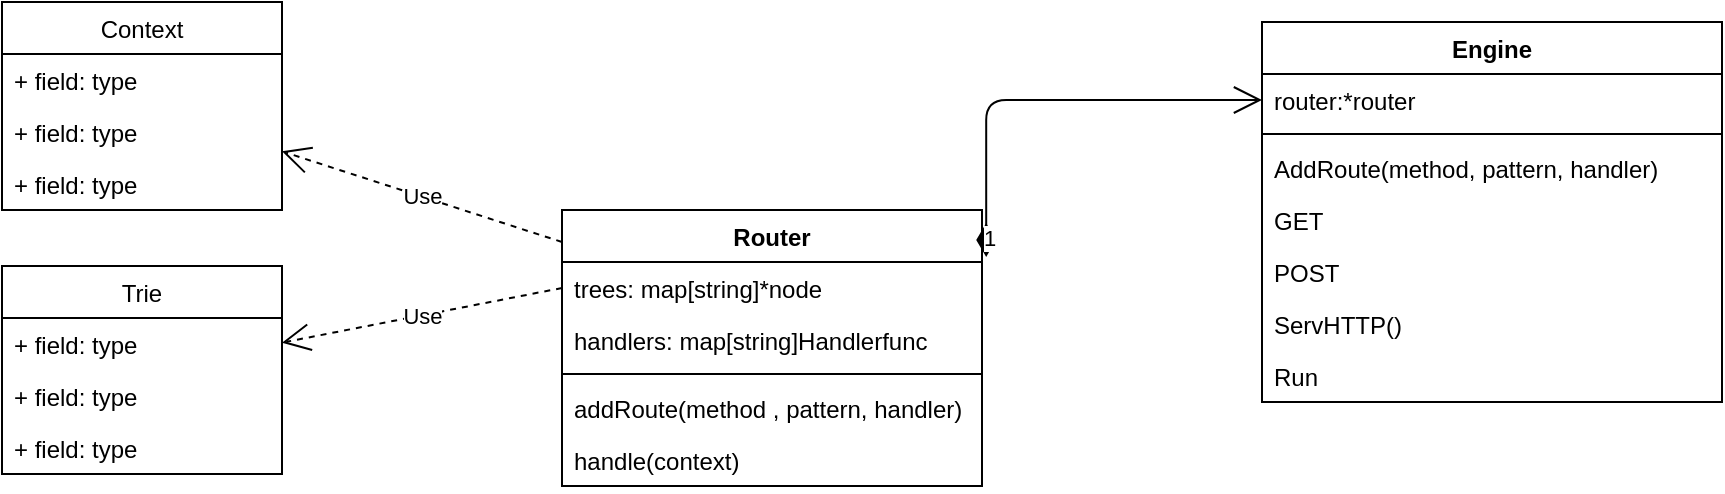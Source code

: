 <mxfile version="14.1.8" type="github"><diagram id="cwYK6NCPl9vUeqt7vvDb" name="Page-1"><mxGraphModel dx="1466" dy="418" grid="1" gridSize="10" guides="1" tooltips="1" connect="1" arrows="1" fold="1" page="1" pageScale="1" pageWidth="827" pageHeight="1169" math="0" shadow="0"><root><mxCell id="0"/><mxCell id="1" parent="0"/><mxCell id="jOFKqVhNUVXn9UCXQJYg-1" value="Router" style="swimlane;fontStyle=1;align=center;verticalAlign=top;childLayout=stackLayout;horizontal=1;startSize=26;horizontalStack=0;resizeParent=1;resizeParentMax=0;resizeLast=0;collapsible=1;marginBottom=0;deletable=1;" parent="1" vertex="1"><mxGeometry x="70" y="134" width="210" height="138" as="geometry"/></mxCell><mxCell id="jOFKqVhNUVXn9UCXQJYg-2" value="trees: map[string]*node" style="text;strokeColor=none;fillColor=none;align=left;verticalAlign=top;spacingLeft=4;spacingRight=4;overflow=hidden;rotatable=0;points=[[0,0.5],[1,0.5]];portConstraint=eastwest;" parent="jOFKqVhNUVXn9UCXQJYg-1" vertex="1"><mxGeometry y="26" width="210" height="26" as="geometry"/></mxCell><mxCell id="jOFKqVhNUVXn9UCXQJYg-26" value="handlers: map[string]Handlerfunc" style="text;strokeColor=none;fillColor=none;align=left;verticalAlign=top;spacingLeft=4;spacingRight=4;overflow=hidden;rotatable=0;points=[[0,0.5],[1,0.5]];portConstraint=eastwest;" parent="jOFKqVhNUVXn9UCXQJYg-1" vertex="1"><mxGeometry y="52" width="210" height="26" as="geometry"/></mxCell><mxCell id="jOFKqVhNUVXn9UCXQJYg-3" value="" style="line;strokeWidth=1;fillColor=none;align=left;verticalAlign=middle;spacingTop=-1;spacingLeft=3;spacingRight=3;rotatable=0;labelPosition=right;points=[];portConstraint=eastwest;" parent="jOFKqVhNUVXn9UCXQJYg-1" vertex="1"><mxGeometry y="78" width="210" height="8" as="geometry"/></mxCell><mxCell id="jOFKqVhNUVXn9UCXQJYg-4" value="addRoute(method , pattern, handler)" style="text;strokeColor=none;fillColor=none;align=left;verticalAlign=top;spacingLeft=4;spacingRight=4;overflow=hidden;rotatable=0;points=[[0,0.5],[1,0.5]];portConstraint=eastwest;" parent="jOFKqVhNUVXn9UCXQJYg-1" vertex="1"><mxGeometry y="86" width="210" height="26" as="geometry"/></mxCell><mxCell id="jOFKqVhNUVXn9UCXQJYg-31" value="handle(context)" style="text;strokeColor=none;fillColor=none;align=left;verticalAlign=top;spacingLeft=4;spacingRight=4;overflow=hidden;rotatable=0;points=[[0,0.5],[1,0.5]];portConstraint=eastwest;" parent="jOFKqVhNUVXn9UCXQJYg-1" vertex="1"><mxGeometry y="112" width="210" height="26" as="geometry"/></mxCell><mxCell id="jOFKqVhNUVXn9UCXQJYg-5" value="Engine" style="swimlane;fontStyle=1;align=center;verticalAlign=top;childLayout=stackLayout;horizontal=1;startSize=26;horizontalStack=0;resizeParent=1;resizeParentMax=0;resizeLast=0;collapsible=1;marginBottom=0;" parent="1" vertex="1"><mxGeometry x="420" y="40" width="230" height="190" as="geometry"/></mxCell><mxCell id="jOFKqVhNUVXn9UCXQJYg-6" value="router:*router" style="text;strokeColor=none;fillColor=none;align=left;verticalAlign=top;spacingLeft=4;spacingRight=4;overflow=hidden;rotatable=0;points=[[0,0.5],[1,0.5]];portConstraint=eastwest;" parent="jOFKqVhNUVXn9UCXQJYg-5" vertex="1"><mxGeometry y="26" width="230" height="26" as="geometry"/></mxCell><mxCell id="jOFKqVhNUVXn9UCXQJYg-7" value="" style="line;strokeWidth=1;fillColor=none;align=left;verticalAlign=middle;spacingTop=-1;spacingLeft=3;spacingRight=3;rotatable=0;labelPosition=right;points=[];portConstraint=eastwest;" parent="jOFKqVhNUVXn9UCXQJYg-5" vertex="1"><mxGeometry y="52" width="230" height="8" as="geometry"/></mxCell><mxCell id="jOFKqVhNUVXn9UCXQJYg-8" value="AddRoute(method, pattern, handler)" style="text;strokeColor=none;fillColor=none;align=left;verticalAlign=top;spacingLeft=4;spacingRight=4;overflow=hidden;rotatable=0;points=[[0,0.5],[1,0.5]];portConstraint=eastwest;" parent="jOFKqVhNUVXn9UCXQJYg-5" vertex="1"><mxGeometry y="60" width="230" height="26" as="geometry"/></mxCell><mxCell id="jOFKqVhNUVXn9UCXQJYg-33" value="GET" style="text;strokeColor=none;fillColor=none;align=left;verticalAlign=top;spacingLeft=4;spacingRight=4;overflow=hidden;rotatable=0;points=[[0,0.5],[1,0.5]];portConstraint=eastwest;" parent="jOFKqVhNUVXn9UCXQJYg-5" vertex="1"><mxGeometry y="86" width="230" height="26" as="geometry"/></mxCell><mxCell id="jOFKqVhNUVXn9UCXQJYg-34" value="POST" style="text;strokeColor=none;fillColor=none;align=left;verticalAlign=top;spacingLeft=4;spacingRight=4;overflow=hidden;rotatable=0;points=[[0,0.5],[1,0.5]];portConstraint=eastwest;" parent="jOFKqVhNUVXn9UCXQJYg-5" vertex="1"><mxGeometry y="112" width="230" height="26" as="geometry"/></mxCell><mxCell id="jOFKqVhNUVXn9UCXQJYg-32" value="ServHTTP()" style="text;strokeColor=none;fillColor=none;align=left;verticalAlign=top;spacingLeft=4;spacingRight=4;overflow=hidden;rotatable=0;points=[[0,0.5],[1,0.5]];portConstraint=eastwest;" parent="jOFKqVhNUVXn9UCXQJYg-5" vertex="1"><mxGeometry y="138" width="230" height="26" as="geometry"/></mxCell><mxCell id="jOFKqVhNUVXn9UCXQJYg-35" value="Run" style="text;strokeColor=none;fillColor=none;align=left;verticalAlign=top;spacingLeft=4;spacingRight=4;overflow=hidden;rotatable=0;points=[[0,0.5],[1,0.5]];portConstraint=eastwest;" parent="jOFKqVhNUVXn9UCXQJYg-5" vertex="1"><mxGeometry y="164" width="230" height="26" as="geometry"/></mxCell><mxCell id="jOFKqVhNUVXn9UCXQJYg-9" value="Context" style="swimlane;fontStyle=0;childLayout=stackLayout;horizontal=1;startSize=26;fillColor=none;horizontalStack=0;resizeParent=1;resizeParentMax=0;resizeLast=0;collapsible=1;marginBottom=0;" parent="1" vertex="1"><mxGeometry x="-210" y="30" width="140" height="104" as="geometry"/></mxCell><mxCell id="jOFKqVhNUVXn9UCXQJYg-10" value="+ field: type" style="text;strokeColor=none;fillColor=none;align=left;verticalAlign=top;spacingLeft=4;spacingRight=4;overflow=hidden;rotatable=0;points=[[0,0.5],[1,0.5]];portConstraint=eastwest;" parent="jOFKqVhNUVXn9UCXQJYg-9" vertex="1"><mxGeometry y="26" width="140" height="26" as="geometry"/></mxCell><mxCell id="jOFKqVhNUVXn9UCXQJYg-11" value="+ field: type" style="text;strokeColor=none;fillColor=none;align=left;verticalAlign=top;spacingLeft=4;spacingRight=4;overflow=hidden;rotatable=0;points=[[0,0.5],[1,0.5]];portConstraint=eastwest;" parent="jOFKqVhNUVXn9UCXQJYg-9" vertex="1"><mxGeometry y="52" width="140" height="26" as="geometry"/></mxCell><mxCell id="jOFKqVhNUVXn9UCXQJYg-12" value="+ field: type" style="text;strokeColor=none;fillColor=none;align=left;verticalAlign=top;spacingLeft=4;spacingRight=4;overflow=hidden;rotatable=0;points=[[0,0.5],[1,0.5]];portConstraint=eastwest;" parent="jOFKqVhNUVXn9UCXQJYg-9" vertex="1"><mxGeometry y="78" width="140" height="26" as="geometry"/></mxCell><mxCell id="jOFKqVhNUVXn9UCXQJYg-13" value="Trie" style="swimlane;fontStyle=0;childLayout=stackLayout;horizontal=1;startSize=26;fillColor=none;horizontalStack=0;resizeParent=1;resizeParentMax=0;resizeLast=0;collapsible=1;marginBottom=0;" parent="1" vertex="1"><mxGeometry x="-210" y="162" width="140" height="104" as="geometry"/></mxCell><mxCell id="jOFKqVhNUVXn9UCXQJYg-14" value="+ field: type" style="text;strokeColor=none;fillColor=none;align=left;verticalAlign=top;spacingLeft=4;spacingRight=4;overflow=hidden;rotatable=0;points=[[0,0.5],[1,0.5]];portConstraint=eastwest;" parent="jOFKqVhNUVXn9UCXQJYg-13" vertex="1"><mxGeometry y="26" width="140" height="26" as="geometry"/></mxCell><mxCell id="jOFKqVhNUVXn9UCXQJYg-15" value="+ field: type" style="text;strokeColor=none;fillColor=none;align=left;verticalAlign=top;spacingLeft=4;spacingRight=4;overflow=hidden;rotatable=0;points=[[0,0.5],[1,0.5]];portConstraint=eastwest;" parent="jOFKqVhNUVXn9UCXQJYg-13" vertex="1"><mxGeometry y="52" width="140" height="26" as="geometry"/></mxCell><mxCell id="jOFKqVhNUVXn9UCXQJYg-16" value="+ field: type" style="text;strokeColor=none;fillColor=none;align=left;verticalAlign=top;spacingLeft=4;spacingRight=4;overflow=hidden;rotatable=0;points=[[0,0.5],[1,0.5]];portConstraint=eastwest;" parent="jOFKqVhNUVXn9UCXQJYg-13" vertex="1"><mxGeometry y="78" width="140" height="26" as="geometry"/></mxCell><mxCell id="jOFKqVhNUVXn9UCXQJYg-21" value="1" style="endArrow=open;html=1;endSize=12;startArrow=diamondThin;startSize=14;startFill=1;edgeStyle=orthogonalEdgeStyle;align=left;verticalAlign=bottom;exitX=1.01;exitY=0.17;exitDx=0;exitDy=0;exitPerimeter=0;entryX=0;entryY=0.5;entryDx=0;entryDy=0;" parent="1" source="jOFKqVhNUVXn9UCXQJYg-1" target="jOFKqVhNUVXn9UCXQJYg-6" edge="1"><mxGeometry x="-1" y="3" relative="1" as="geometry"><mxPoint x="320" y="220" as="sourcePoint"/><mxPoint x="480" y="220" as="targetPoint"/></mxGeometry></mxCell><mxCell id="jOFKqVhNUVXn9UCXQJYg-36" value="Use" style="endArrow=open;endSize=12;dashed=1;html=1;exitX=0;exitY=0.116;exitDx=0;exitDy=0;exitPerimeter=0;" parent="1" source="jOFKqVhNUVXn9UCXQJYg-1" target="jOFKqVhNUVXn9UCXQJYg-9" edge="1"><mxGeometry width="160" relative="1" as="geometry"><mxPoint x="20" y="190" as="sourcePoint"/><mxPoint x="180" y="190" as="targetPoint"/></mxGeometry></mxCell><mxCell id="jOFKqVhNUVXn9UCXQJYg-37" value="Use" style="endArrow=open;endSize=12;dashed=1;html=1;exitX=0;exitY=0.5;exitDx=0;exitDy=0;" parent="1" source="jOFKqVhNUVXn9UCXQJYg-2" target="jOFKqVhNUVXn9UCXQJYg-13" edge="1"><mxGeometry width="160" relative="1" as="geometry"><mxPoint x="20" y="190" as="sourcePoint"/><mxPoint x="180" y="190" as="targetPoint"/></mxGeometry></mxCell></root></mxGraphModel></diagram></mxfile>